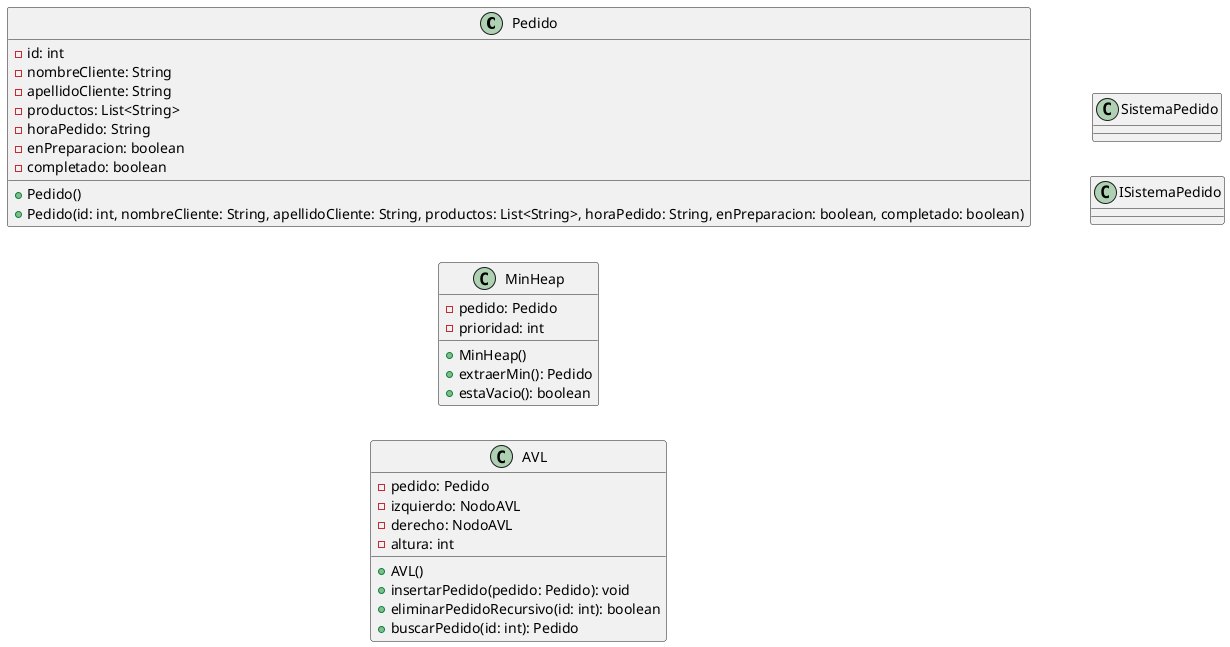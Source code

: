 @startuml

left to right direction

class Pedido{
    - id: int
    - nombreCliente: String
    - apellidoCliente: String
    - productos: List<String>
    - horaPedido: String
    - enPreparacion: boolean
    - completado: boolean
    + Pedido()
    + Pedido(id: int, nombreCliente: String, apellidoCliente: String, productos: List<String>, horaPedido: String, enPreparacion: boolean, completado: boolean)
}

class MinHeap{
    - pedido: Pedido
    - prioridad: int
    + MinHeap()
    + extraerMin(): Pedido
    + estaVacio(): boolean
}

class AVL{
    - pedido: Pedido
    - izquierdo: NodoAVL
    - derecho: NodoAVL
    - altura: int
    + AVL()
    + insertarPedido(pedido: Pedido): void
    + eliminarPedidoRecursivo(id: int): boolean
    + buscarPedido(id: int): Pedido
}

class SistemaPedido{
}

class ISistemaPedido{
}
@enduml